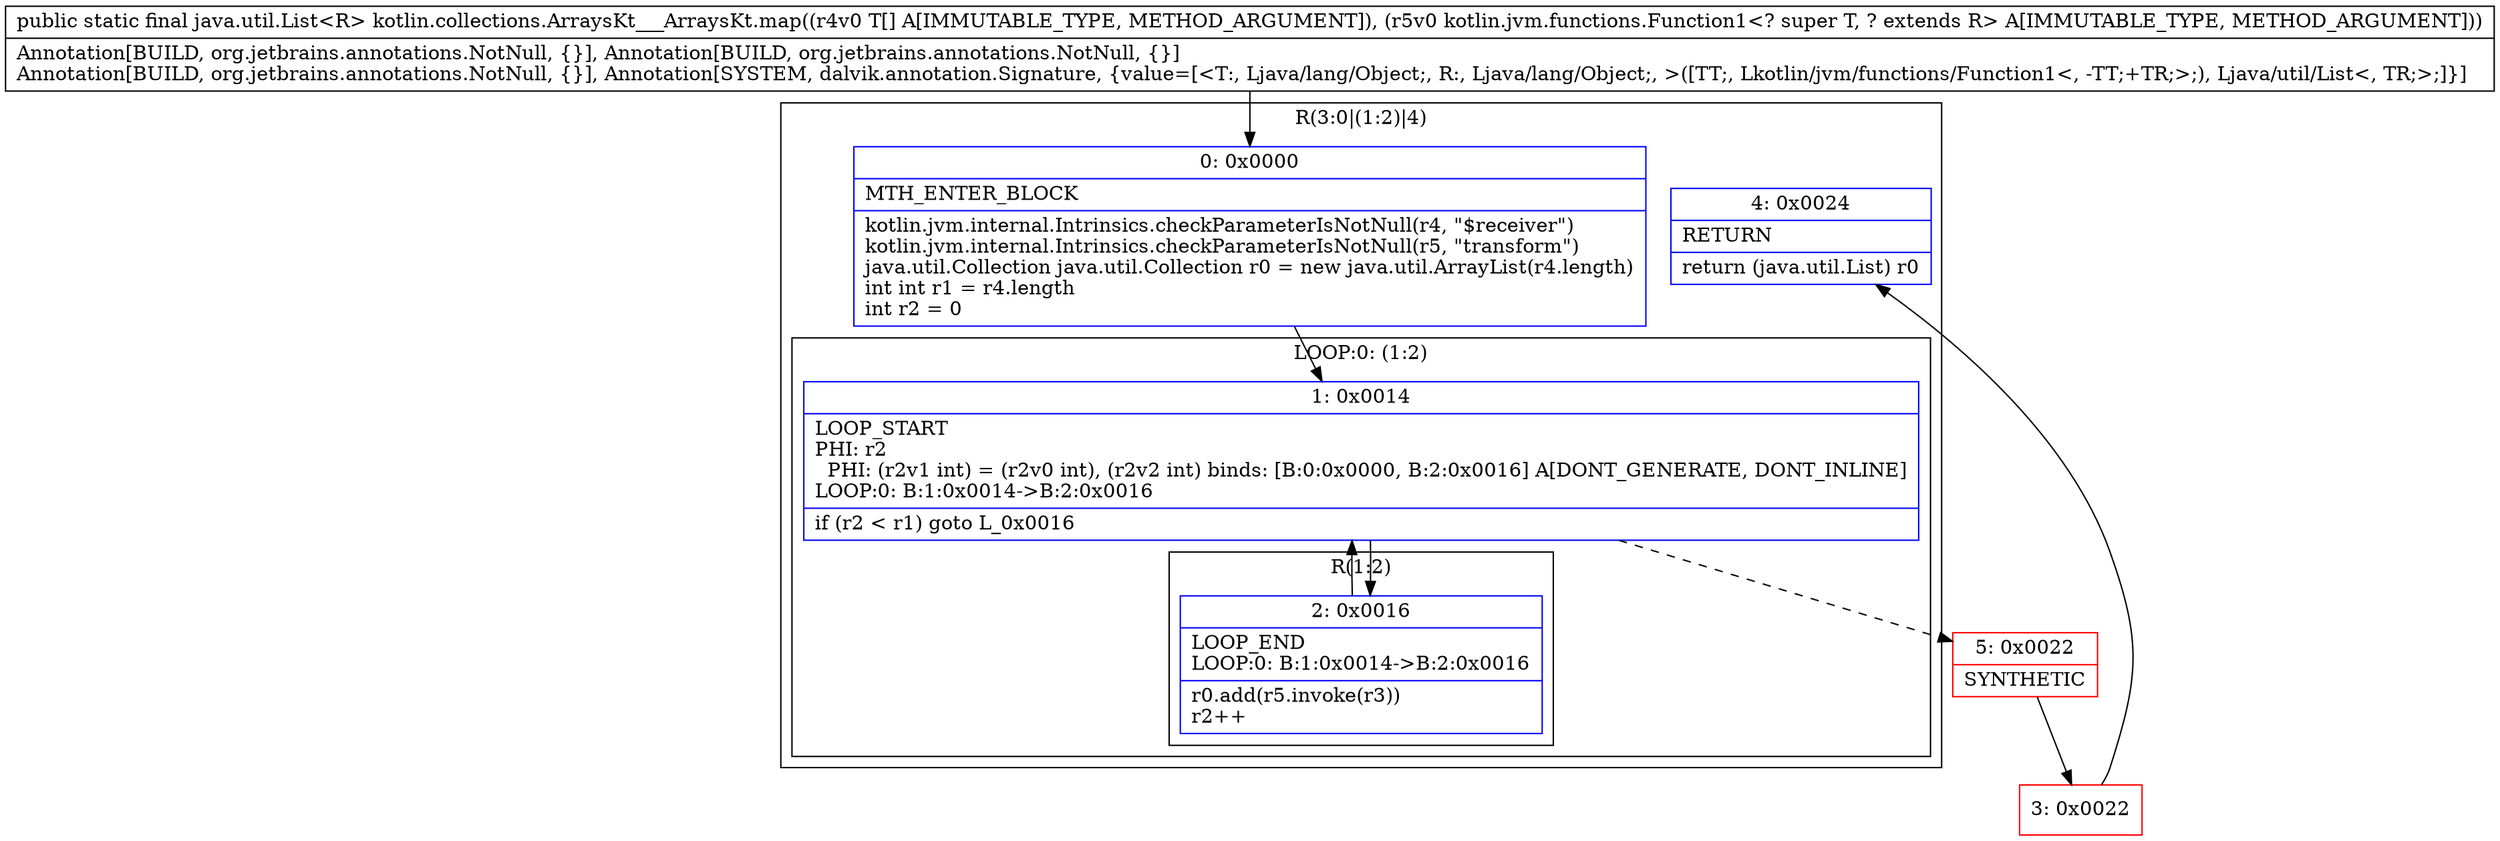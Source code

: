 digraph "CFG forkotlin.collections.ArraysKt___ArraysKt.map([Ljava\/lang\/Object;Lkotlin\/jvm\/functions\/Function1;)Ljava\/util\/List;" {
subgraph cluster_Region_1088966746 {
label = "R(3:0|(1:2)|4)";
node [shape=record,color=blue];
Node_0 [shape=record,label="{0\:\ 0x0000|MTH_ENTER_BLOCK\l|kotlin.jvm.internal.Intrinsics.checkParameterIsNotNull(r4, \"$receiver\")\lkotlin.jvm.internal.Intrinsics.checkParameterIsNotNull(r5, \"transform\")\ljava.util.Collection java.util.Collection r0 = new java.util.ArrayList(r4.length)\lint int r1 = r4.length\lint r2 = 0\l}"];
subgraph cluster_LoopRegion_301948680 {
label = "LOOP:0: (1:2)";
node [shape=record,color=blue];
Node_1 [shape=record,label="{1\:\ 0x0014|LOOP_START\lPHI: r2 \l  PHI: (r2v1 int) = (r2v0 int), (r2v2 int) binds: [B:0:0x0000, B:2:0x0016] A[DONT_GENERATE, DONT_INLINE]\lLOOP:0: B:1:0x0014\-\>B:2:0x0016\l|if (r2 \< r1) goto L_0x0016\l}"];
subgraph cluster_Region_1478401371 {
label = "R(1:2)";
node [shape=record,color=blue];
Node_2 [shape=record,label="{2\:\ 0x0016|LOOP_END\lLOOP:0: B:1:0x0014\-\>B:2:0x0016\l|r0.add(r5.invoke(r3))\lr2++\l}"];
}
}
Node_4 [shape=record,label="{4\:\ 0x0024|RETURN\l|return (java.util.List) r0\l}"];
}
Node_3 [shape=record,color=red,label="{3\:\ 0x0022}"];
Node_5 [shape=record,color=red,label="{5\:\ 0x0022|SYNTHETIC\l}"];
MethodNode[shape=record,label="{public static final java.util.List\<R\> kotlin.collections.ArraysKt___ArraysKt.map((r4v0 T[] A[IMMUTABLE_TYPE, METHOD_ARGUMENT]), (r5v0 kotlin.jvm.functions.Function1\<? super T, ? extends R\> A[IMMUTABLE_TYPE, METHOD_ARGUMENT]))  | Annotation[BUILD, org.jetbrains.annotations.NotNull, \{\}], Annotation[BUILD, org.jetbrains.annotations.NotNull, \{\}]\lAnnotation[BUILD, org.jetbrains.annotations.NotNull, \{\}], Annotation[SYSTEM, dalvik.annotation.Signature, \{value=[\<T:, Ljava\/lang\/Object;, R:, Ljava\/lang\/Object;, \>([TT;, Lkotlin\/jvm\/functions\/Function1\<, \-TT;+TR;\>;), Ljava\/util\/List\<, TR;\>;]\}]\l}"];
MethodNode -> Node_0;
Node_0 -> Node_1;
Node_1 -> Node_2;
Node_1 -> Node_5[style=dashed];
Node_2 -> Node_1;
Node_3 -> Node_4;
Node_5 -> Node_3;
}

